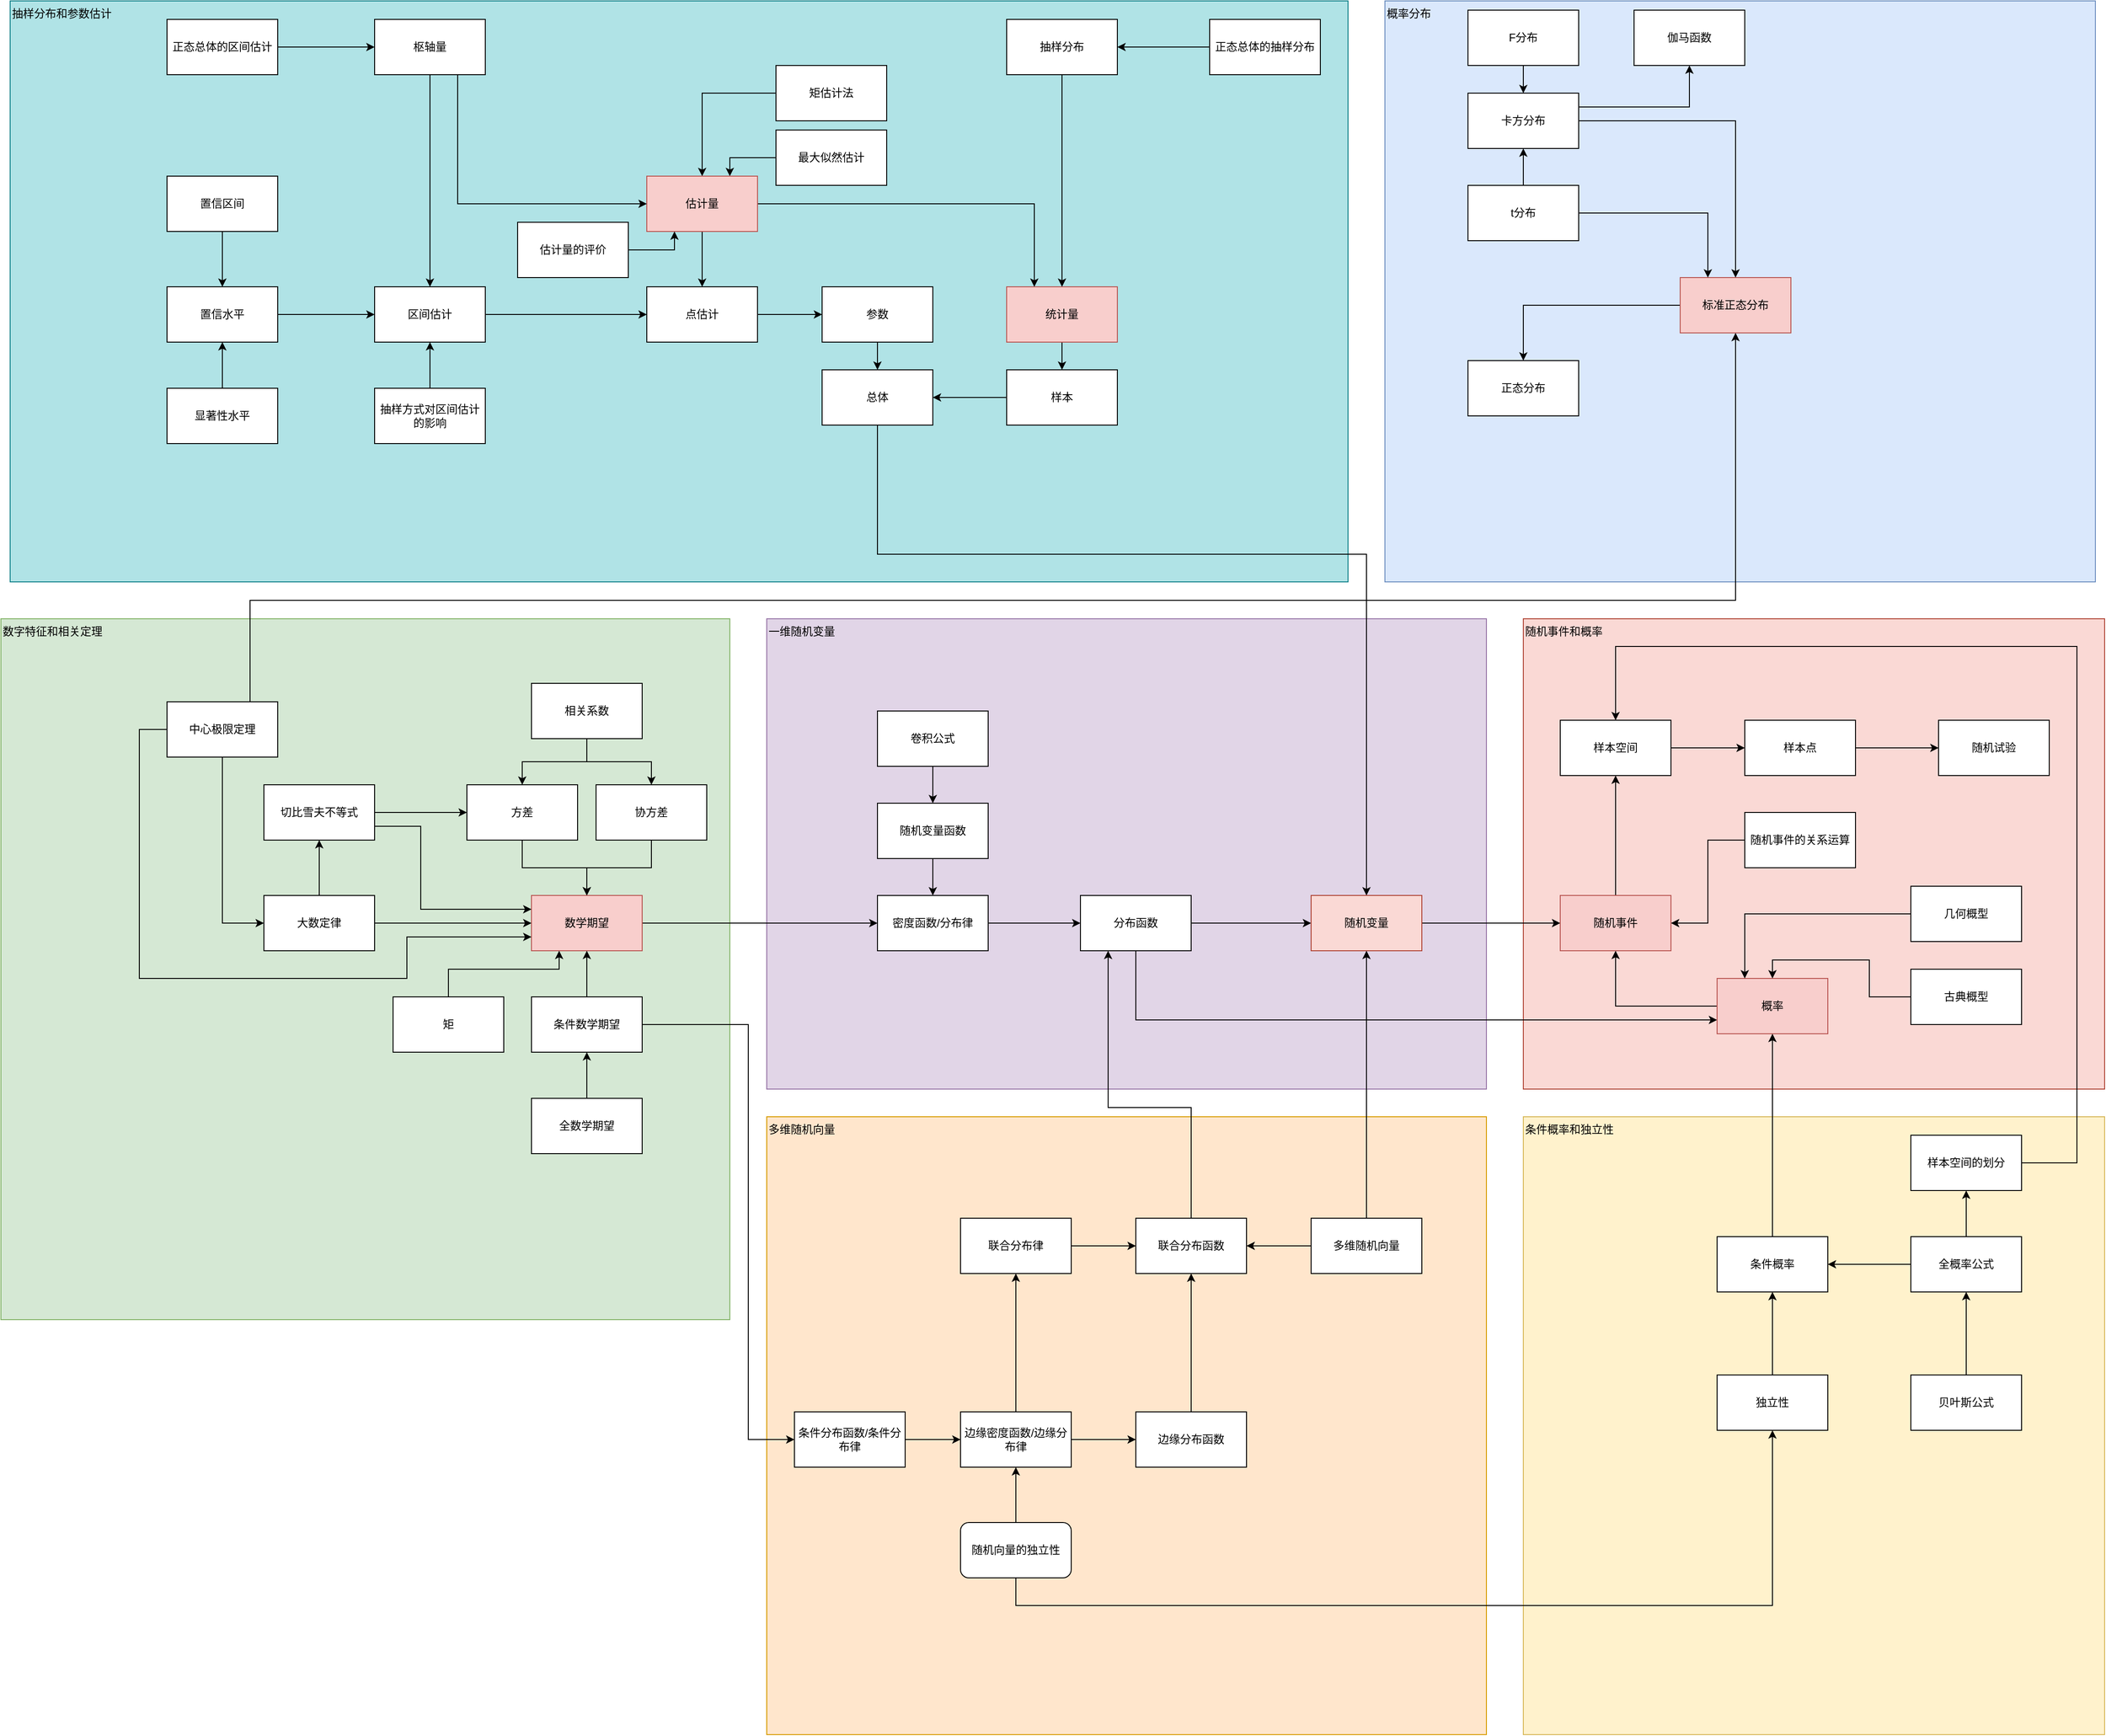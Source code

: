<mxfile version="21.5.2" type="github">
  <diagram name="Page-1" id="LZJyDBGYhkVnm9KzOlmo">
    <mxGraphModel dx="3158" dy="1932" grid="1" gridSize="10" guides="1" tooltips="1" connect="1" arrows="1" fold="1" page="1" pageScale="1" pageWidth="850" pageHeight="1100" math="0" shadow="0">
      <root>
        <mxCell id="0" />
        <mxCell id="1" parent="0" />
        <mxCell id="ymbf6cTUOjelWDV3sFH_-3" value="概率分布" style="rounded=0;whiteSpace=wrap;html=1;fillColor=#dae8fc;strokeColor=#6c8ebf;verticalAlign=top;align=left;" vertex="1" parent="1">
          <mxGeometry x="550" y="-920" width="770" height="630" as="geometry" />
        </mxCell>
        <mxCell id="F3k5V1CB1kf05i8B304b-35" value="条件概率和独立性" style="rounded=0;whiteSpace=wrap;html=1;fillColor=#fff2cc;strokeColor=#d6b656;verticalAlign=top;align=left;" parent="1" vertex="1">
          <mxGeometry x="700" y="290" width="630" height="670" as="geometry" />
        </mxCell>
        <mxCell id="F3k5V1CB1kf05i8B304b-11" value="一维随机变量" style="rounded=0;whiteSpace=wrap;html=1;fillColor=#e1d5e7;strokeColor=#9673a6;verticalAlign=top;align=left;" parent="1" vertex="1">
          <mxGeometry x="-120" y="-250" width="780" height="510" as="geometry" />
        </mxCell>
        <mxCell id="F3k5V1CB1kf05i8B304b-17" value="随机事件和概率" style="rounded=0;whiteSpace=wrap;html=1;fillColor=#fad9d5;strokeColor=#ae4132;verticalAlign=top;align=left;" parent="1" vertex="1">
          <mxGeometry x="700" y="-250" width="630" height="510" as="geometry" />
        </mxCell>
        <mxCell id="cLtNdNn3tPnhrVzdo7Qm-1" value="多维随机向量" style="rounded=0;whiteSpace=wrap;html=1;fillColor=#ffe6cc;strokeColor=#d79b00;verticalAlign=top;align=left;" parent="1" vertex="1">
          <mxGeometry x="-120" y="290" width="780" height="670" as="geometry" />
        </mxCell>
        <mxCell id="F3k5V1CB1kf05i8B304b-52" style="edgeStyle=orthogonalEdgeStyle;rounded=0;orthogonalLoop=1;jettySize=auto;html=1;entryX=0.25;entryY=1;entryDx=0;entryDy=0;" parent="1" source="cLtNdNn3tPnhrVzdo7Qm-2" target="F3k5V1CB1kf05i8B304b-12" edge="1">
          <mxGeometry relative="1" as="geometry">
            <Array as="points">
              <mxPoint x="340" y="280" />
              <mxPoint x="250" y="280" />
            </Array>
          </mxGeometry>
        </mxCell>
        <mxCell id="cLtNdNn3tPnhrVzdo7Qm-2" value="联合分布函数" style="rounded=0;whiteSpace=wrap;html=1;" parent="1" vertex="1">
          <mxGeometry x="280" y="400" width="120" height="60" as="geometry" />
        </mxCell>
        <mxCell id="cLtNdNn3tPnhrVzdo7Qm-4" style="edgeStyle=orthogonalEdgeStyle;rounded=0;orthogonalLoop=1;jettySize=auto;html=1;" parent="1" source="cLtNdNn3tPnhrVzdo7Qm-3" target="cLtNdNn3tPnhrVzdo7Qm-2" edge="1">
          <mxGeometry relative="1" as="geometry" />
        </mxCell>
        <mxCell id="cLtNdNn3tPnhrVzdo7Qm-3" value="边缘分布函数" style="rounded=0;whiteSpace=wrap;html=1;" parent="1" vertex="1">
          <mxGeometry x="280" y="610" width="120" height="60" as="geometry" />
        </mxCell>
        <mxCell id="cLtNdNn3tPnhrVzdo7Qm-9" style="edgeStyle=orthogonalEdgeStyle;rounded=0;orthogonalLoop=1;jettySize=auto;html=1;" parent="1" source="cLtNdNn3tPnhrVzdo7Qm-6" target="cLtNdNn3tPnhrVzdo7Qm-8" edge="1">
          <mxGeometry relative="1" as="geometry" />
        </mxCell>
        <mxCell id="rsQqXhlNHzxdDihvjQ3C-8" style="edgeStyle=orthogonalEdgeStyle;rounded=0;orthogonalLoop=1;jettySize=auto;html=1;entryX=0;entryY=0.5;entryDx=0;entryDy=0;" parent="1" source="cLtNdNn3tPnhrVzdo7Qm-6" target="cLtNdNn3tPnhrVzdo7Qm-3" edge="1">
          <mxGeometry relative="1" as="geometry" />
        </mxCell>
        <mxCell id="cLtNdNn3tPnhrVzdo7Qm-6" value="边缘密度函数/边缘分布律" style="rounded=0;whiteSpace=wrap;html=1;" parent="1" vertex="1">
          <mxGeometry x="90" y="610" width="120" height="60" as="geometry" />
        </mxCell>
        <mxCell id="cLtNdNn3tPnhrVzdo7Qm-10" style="edgeStyle=orthogonalEdgeStyle;rounded=0;orthogonalLoop=1;jettySize=auto;html=1;entryX=0;entryY=0.5;entryDx=0;entryDy=0;" parent="1" source="cLtNdNn3tPnhrVzdo7Qm-8" target="cLtNdNn3tPnhrVzdo7Qm-2" edge="1">
          <mxGeometry relative="1" as="geometry" />
        </mxCell>
        <mxCell id="cLtNdNn3tPnhrVzdo7Qm-8" value="联合分布律" style="rounded=0;whiteSpace=wrap;html=1;" parent="1" vertex="1">
          <mxGeometry x="90" y="400" width="120" height="60" as="geometry" />
        </mxCell>
        <mxCell id="cLtNdNn3tPnhrVzdo7Qm-14" style="edgeStyle=orthogonalEdgeStyle;rounded=0;orthogonalLoop=1;jettySize=auto;html=1;" parent="1" source="cLtNdNn3tPnhrVzdo7Qm-13" target="cLtNdNn3tPnhrVzdo7Qm-6" edge="1">
          <mxGeometry relative="1" as="geometry" />
        </mxCell>
        <mxCell id="cLtNdNn3tPnhrVzdo7Qm-13" value="条件分布函数/条件分布律" style="rounded=0;whiteSpace=wrap;html=1;" parent="1" vertex="1">
          <mxGeometry x="-90" y="610" width="120" height="60" as="geometry" />
        </mxCell>
        <mxCell id="cLtNdNn3tPnhrVzdo7Qm-18" style="edgeStyle=orthogonalEdgeStyle;rounded=0;orthogonalLoop=1;jettySize=auto;html=1;" parent="1" source="cLtNdNn3tPnhrVzdo7Qm-16" target="cLtNdNn3tPnhrVzdo7Qm-6" edge="1">
          <mxGeometry relative="1" as="geometry" />
        </mxCell>
        <mxCell id="F3k5V1CB1kf05i8B304b-58" style="edgeStyle=orthogonalEdgeStyle;rounded=0;orthogonalLoop=1;jettySize=auto;html=1;entryX=0.5;entryY=1;entryDx=0;entryDy=0;" parent="1" source="cLtNdNn3tPnhrVzdo7Qm-16" target="F3k5V1CB1kf05i8B304b-42" edge="1">
          <mxGeometry relative="1" as="geometry">
            <Array as="points">
              <mxPoint x="150" y="820" />
              <mxPoint x="970" y="820" />
            </Array>
          </mxGeometry>
        </mxCell>
        <mxCell id="cLtNdNn3tPnhrVzdo7Qm-16" value="随机向量的独立性" style="rounded=1;whiteSpace=wrap;html=1;" parent="1" vertex="1">
          <mxGeometry x="90" y="730" width="120" height="60" as="geometry" />
        </mxCell>
        <mxCell id="F3k5V1CB1kf05i8B304b-2" value="数字特征和相关定理" style="rounded=0;whiteSpace=wrap;html=1;fillColor=#d5e8d4;strokeColor=#82b366;verticalAlign=top;align=left;" parent="1" vertex="1">
          <mxGeometry x="-950" y="-250" width="790" height="760" as="geometry" />
        </mxCell>
        <mxCell id="rsQqXhlNHzxdDihvjQ3C-1" style="edgeStyle=orthogonalEdgeStyle;rounded=0;orthogonalLoop=1;jettySize=auto;html=1;entryX=0;entryY=0.5;entryDx=0;entryDy=0;" parent="1" source="F3k5V1CB1kf05i8B304b-3" target="F3k5V1CB1kf05i8B304b-15" edge="1">
          <mxGeometry relative="1" as="geometry" />
        </mxCell>
        <mxCell id="F3k5V1CB1kf05i8B304b-3" value="数学期望" style="rounded=0;whiteSpace=wrap;html=1;fillColor=#f8cecc;strokeColor=#b85450;" parent="1" vertex="1">
          <mxGeometry x="-375" y="50" width="120" height="60" as="geometry" />
        </mxCell>
        <mxCell id="F3k5V1CB1kf05i8B304b-5" style="edgeStyle=orthogonalEdgeStyle;rounded=0;orthogonalLoop=1;jettySize=auto;html=1;" parent="1" source="F3k5V1CB1kf05i8B304b-4" target="F3k5V1CB1kf05i8B304b-3" edge="1">
          <mxGeometry relative="1" as="geometry" />
        </mxCell>
        <mxCell id="F3k5V1CB1kf05i8B304b-4" value="方差" style="rounded=0;whiteSpace=wrap;html=1;" parent="1" vertex="1">
          <mxGeometry x="-445" y="-70" width="120" height="60" as="geometry" />
        </mxCell>
        <mxCell id="F3k5V1CB1kf05i8B304b-7" style="edgeStyle=orthogonalEdgeStyle;rounded=0;orthogonalLoop=1;jettySize=auto;html=1;entryX=0;entryY=0.5;entryDx=0;entryDy=0;exitX=0.5;exitY=1;exitDx=0;exitDy=0;" parent="1" source="F3k5V1CB1kf05i8B304b-6" target="cLtNdNn3tPnhrVzdo7Qm-13" edge="1">
          <mxGeometry relative="1" as="geometry">
            <Array as="points">
              <mxPoint x="-320" y="190" />
              <mxPoint x="-140" y="190" />
              <mxPoint x="-140" y="640" />
            </Array>
            <mxPoint x="530.0" y="790" as="targetPoint" />
          </mxGeometry>
        </mxCell>
        <mxCell id="F3k5V1CB1kf05i8B304b-9" style="edgeStyle=orthogonalEdgeStyle;rounded=0;orthogonalLoop=1;jettySize=auto;html=1;entryX=0.5;entryY=1;entryDx=0;entryDy=0;" parent="1" source="F3k5V1CB1kf05i8B304b-6" target="F3k5V1CB1kf05i8B304b-3" edge="1">
          <mxGeometry relative="1" as="geometry">
            <Array as="points">
              <mxPoint x="-315" y="110" />
              <mxPoint x="-315" y="110" />
            </Array>
          </mxGeometry>
        </mxCell>
        <mxCell id="F3k5V1CB1kf05i8B304b-6" value="条件数学期望" style="rounded=0;whiteSpace=wrap;html=1;" parent="1" vertex="1">
          <mxGeometry x="-375" y="160" width="120" height="60" as="geometry" />
        </mxCell>
        <mxCell id="F3k5V1CB1kf05i8B304b-50" style="edgeStyle=orthogonalEdgeStyle;rounded=0;orthogonalLoop=1;jettySize=auto;html=1;" parent="1" source="F3k5V1CB1kf05i8B304b-12" target="F3k5V1CB1kf05i8B304b-45" edge="1">
          <mxGeometry relative="1" as="geometry" />
        </mxCell>
        <mxCell id="X7N7p8_V6x4Iawnt1zt9-11" style="edgeStyle=orthogonalEdgeStyle;rounded=0;orthogonalLoop=1;jettySize=auto;html=1;entryX=0;entryY=0.75;entryDx=0;entryDy=0;" parent="1" source="F3k5V1CB1kf05i8B304b-12" target="F3k5V1CB1kf05i8B304b-29" edge="1">
          <mxGeometry relative="1" as="geometry">
            <Array as="points">
              <mxPoint x="280" y="185" />
            </Array>
          </mxGeometry>
        </mxCell>
        <mxCell id="F3k5V1CB1kf05i8B304b-12" value="分布函数" style="rounded=0;whiteSpace=wrap;html=1;" parent="1" vertex="1">
          <mxGeometry x="220" y="50" width="120" height="60" as="geometry" />
        </mxCell>
        <mxCell id="F3k5V1CB1kf05i8B304b-16" style="edgeStyle=orthogonalEdgeStyle;rounded=0;orthogonalLoop=1;jettySize=auto;html=1;" parent="1" source="F3k5V1CB1kf05i8B304b-15" target="F3k5V1CB1kf05i8B304b-12" edge="1">
          <mxGeometry relative="1" as="geometry" />
        </mxCell>
        <mxCell id="F3k5V1CB1kf05i8B304b-15" value="密度函数/分布律" style="rounded=0;whiteSpace=wrap;html=1;" parent="1" vertex="1">
          <mxGeometry y="50" width="120" height="60" as="geometry" />
        </mxCell>
        <mxCell id="F3k5V1CB1kf05i8B304b-18" value="随机试验" style="rounded=0;whiteSpace=wrap;html=1;" parent="1" vertex="1">
          <mxGeometry x="1150" y="-140" width="120" height="60" as="geometry" />
        </mxCell>
        <mxCell id="F3k5V1CB1kf05i8B304b-26" style="edgeStyle=orthogonalEdgeStyle;rounded=0;orthogonalLoop=1;jettySize=auto;html=1;" parent="1" source="F3k5V1CB1kf05i8B304b-19" target="F3k5V1CB1kf05i8B304b-23" edge="1">
          <mxGeometry relative="1" as="geometry" />
        </mxCell>
        <mxCell id="F3k5V1CB1kf05i8B304b-19" value="随机事件" style="rounded=0;whiteSpace=wrap;html=1;fillColor=#f8cecc;strokeColor=#b85450;" parent="1" vertex="1">
          <mxGeometry x="740" y="50" width="120" height="60" as="geometry" />
        </mxCell>
        <mxCell id="F3k5V1CB1kf05i8B304b-21" style="edgeStyle=orthogonalEdgeStyle;rounded=0;orthogonalLoop=1;jettySize=auto;html=1;" parent="1" source="F3k5V1CB1kf05i8B304b-20" target="F3k5V1CB1kf05i8B304b-18" edge="1">
          <mxGeometry relative="1" as="geometry" />
        </mxCell>
        <mxCell id="F3k5V1CB1kf05i8B304b-20" value="样本点" style="rounded=0;whiteSpace=wrap;html=1;" parent="1" vertex="1">
          <mxGeometry x="940" y="-140" width="120" height="60" as="geometry" />
        </mxCell>
        <mxCell id="F3k5V1CB1kf05i8B304b-25" style="edgeStyle=orthogonalEdgeStyle;rounded=0;orthogonalLoop=1;jettySize=auto;html=1;" parent="1" source="F3k5V1CB1kf05i8B304b-23" target="F3k5V1CB1kf05i8B304b-20" edge="1">
          <mxGeometry relative="1" as="geometry" />
        </mxCell>
        <mxCell id="F3k5V1CB1kf05i8B304b-23" value="样本空间" style="rounded=0;whiteSpace=wrap;html=1;" parent="1" vertex="1">
          <mxGeometry x="740" y="-140" width="120" height="60" as="geometry" />
        </mxCell>
        <mxCell id="F3k5V1CB1kf05i8B304b-28" style="edgeStyle=orthogonalEdgeStyle;rounded=0;orthogonalLoop=1;jettySize=auto;html=1;entryX=1;entryY=0.5;entryDx=0;entryDy=0;" parent="1" source="F3k5V1CB1kf05i8B304b-27" target="F3k5V1CB1kf05i8B304b-19" edge="1">
          <mxGeometry relative="1" as="geometry" />
        </mxCell>
        <mxCell id="F3k5V1CB1kf05i8B304b-27" value="随机事件的关系运算" style="rounded=0;whiteSpace=wrap;html=1;" parent="1" vertex="1">
          <mxGeometry x="940" y="-40" width="120" height="60" as="geometry" />
        </mxCell>
        <mxCell id="F3k5V1CB1kf05i8B304b-30" style="edgeStyle=orthogonalEdgeStyle;rounded=0;orthogonalLoop=1;jettySize=auto;html=1;" parent="1" source="F3k5V1CB1kf05i8B304b-29" target="F3k5V1CB1kf05i8B304b-19" edge="1">
          <mxGeometry relative="1" as="geometry" />
        </mxCell>
        <mxCell id="F3k5V1CB1kf05i8B304b-29" value="概率" style="rounded=0;whiteSpace=wrap;html=1;fillColor=#f8cecc;strokeColor=#b85450;" parent="1" vertex="1">
          <mxGeometry x="910" y="140" width="120" height="60" as="geometry" />
        </mxCell>
        <mxCell id="F3k5V1CB1kf05i8B304b-34" style="edgeStyle=orthogonalEdgeStyle;rounded=0;orthogonalLoop=1;jettySize=auto;html=1;entryX=0.5;entryY=0;entryDx=0;entryDy=0;" parent="1" source="F3k5V1CB1kf05i8B304b-31" target="F3k5V1CB1kf05i8B304b-29" edge="1">
          <mxGeometry relative="1" as="geometry" />
        </mxCell>
        <mxCell id="F3k5V1CB1kf05i8B304b-31" value="古典概型" style="rounded=0;whiteSpace=wrap;html=1;" parent="1" vertex="1">
          <mxGeometry x="1120" y="130" width="120" height="60" as="geometry" />
        </mxCell>
        <mxCell id="F3k5V1CB1kf05i8B304b-33" style="edgeStyle=orthogonalEdgeStyle;rounded=0;orthogonalLoop=1;jettySize=auto;html=1;entryX=0.25;entryY=0;entryDx=0;entryDy=0;" parent="1" source="F3k5V1CB1kf05i8B304b-32" target="F3k5V1CB1kf05i8B304b-29" edge="1">
          <mxGeometry relative="1" as="geometry" />
        </mxCell>
        <mxCell id="F3k5V1CB1kf05i8B304b-32" value="几何概型" style="rounded=0;whiteSpace=wrap;html=1;" parent="1" vertex="1">
          <mxGeometry x="1120" y="40" width="120" height="60" as="geometry" />
        </mxCell>
        <mxCell id="F3k5V1CB1kf05i8B304b-37" style="edgeStyle=orthogonalEdgeStyle;rounded=0;orthogonalLoop=1;jettySize=auto;html=1;entryX=0.5;entryY=1;entryDx=0;entryDy=0;" parent="1" source="F3k5V1CB1kf05i8B304b-36" target="F3k5V1CB1kf05i8B304b-29" edge="1">
          <mxGeometry relative="1" as="geometry" />
        </mxCell>
        <mxCell id="F3k5V1CB1kf05i8B304b-36" value="条件概率" style="rounded=0;whiteSpace=wrap;html=1;" parent="1" vertex="1">
          <mxGeometry x="910" y="420" width="120" height="60" as="geometry" />
        </mxCell>
        <mxCell id="F3k5V1CB1kf05i8B304b-39" style="edgeStyle=orthogonalEdgeStyle;rounded=0;orthogonalLoop=1;jettySize=auto;html=1;entryX=1;entryY=0.5;entryDx=0;entryDy=0;" parent="1" source="F3k5V1CB1kf05i8B304b-38" target="F3k5V1CB1kf05i8B304b-36" edge="1">
          <mxGeometry relative="1" as="geometry" />
        </mxCell>
        <mxCell id="F3k5V1CB1kf05i8B304b-48" style="edgeStyle=orthogonalEdgeStyle;rounded=0;orthogonalLoop=1;jettySize=auto;html=1;" parent="1" source="F3k5V1CB1kf05i8B304b-38" target="F3k5V1CB1kf05i8B304b-47" edge="1">
          <mxGeometry relative="1" as="geometry" />
        </mxCell>
        <mxCell id="F3k5V1CB1kf05i8B304b-38" value="全概率公式" style="rounded=0;whiteSpace=wrap;html=1;" parent="1" vertex="1">
          <mxGeometry x="1120" y="420" width="120" height="60" as="geometry" />
        </mxCell>
        <mxCell id="F3k5V1CB1kf05i8B304b-41" style="edgeStyle=orthogonalEdgeStyle;rounded=0;orthogonalLoop=1;jettySize=auto;html=1;" parent="1" source="F3k5V1CB1kf05i8B304b-40" target="F3k5V1CB1kf05i8B304b-38" edge="1">
          <mxGeometry relative="1" as="geometry" />
        </mxCell>
        <mxCell id="F3k5V1CB1kf05i8B304b-40" value="贝叶斯公式" style="rounded=0;whiteSpace=wrap;html=1;" parent="1" vertex="1">
          <mxGeometry x="1120" y="570" width="120" height="60" as="geometry" />
        </mxCell>
        <mxCell id="F3k5V1CB1kf05i8B304b-43" style="edgeStyle=orthogonalEdgeStyle;rounded=0;orthogonalLoop=1;jettySize=auto;html=1;entryX=0.5;entryY=1;entryDx=0;entryDy=0;" parent="1" source="F3k5V1CB1kf05i8B304b-42" target="F3k5V1CB1kf05i8B304b-36" edge="1">
          <mxGeometry relative="1" as="geometry" />
        </mxCell>
        <mxCell id="F3k5V1CB1kf05i8B304b-42" value="独立性" style="rounded=0;whiteSpace=wrap;html=1;" parent="1" vertex="1">
          <mxGeometry x="910" y="570" width="120" height="60" as="geometry" />
        </mxCell>
        <mxCell id="F3k5V1CB1kf05i8B304b-46" style="edgeStyle=orthogonalEdgeStyle;rounded=0;orthogonalLoop=1;jettySize=auto;html=1;" parent="1" source="F3k5V1CB1kf05i8B304b-45" target="F3k5V1CB1kf05i8B304b-19" edge="1">
          <mxGeometry relative="1" as="geometry" />
        </mxCell>
        <mxCell id="F3k5V1CB1kf05i8B304b-45" value="随机变量" style="rounded=0;whiteSpace=wrap;html=1;fillColor=#fad9d5;strokeColor=#ae4132;" parent="1" vertex="1">
          <mxGeometry x="470" y="50" width="120" height="60" as="geometry" />
        </mxCell>
        <mxCell id="F3k5V1CB1kf05i8B304b-49" style="edgeStyle=orthogonalEdgeStyle;rounded=0;orthogonalLoop=1;jettySize=auto;html=1;entryX=0.5;entryY=0;entryDx=0;entryDy=0;" parent="1" source="F3k5V1CB1kf05i8B304b-47" target="F3k5V1CB1kf05i8B304b-23" edge="1">
          <mxGeometry relative="1" as="geometry">
            <Array as="points">
              <mxPoint x="1300" y="340" />
              <mxPoint x="1300" y="-220" />
              <mxPoint x="800" y="-220" />
            </Array>
          </mxGeometry>
        </mxCell>
        <mxCell id="F3k5V1CB1kf05i8B304b-47" value="样本空间的划分" style="rounded=0;whiteSpace=wrap;html=1;" parent="1" vertex="1">
          <mxGeometry x="1120" y="310" width="120" height="60" as="geometry" />
        </mxCell>
        <mxCell id="F3k5V1CB1kf05i8B304b-54" style="edgeStyle=orthogonalEdgeStyle;rounded=0;orthogonalLoop=1;jettySize=auto;html=1;entryX=0.5;entryY=1;entryDx=0;entryDy=0;" parent="1" source="F3k5V1CB1kf05i8B304b-53" target="F3k5V1CB1kf05i8B304b-45" edge="1">
          <mxGeometry relative="1" as="geometry" />
        </mxCell>
        <mxCell id="F3k5V1CB1kf05i8B304b-55" style="edgeStyle=orthogonalEdgeStyle;rounded=0;orthogonalLoop=1;jettySize=auto;html=1;" parent="1" source="F3k5V1CB1kf05i8B304b-53" target="cLtNdNn3tPnhrVzdo7Qm-2" edge="1">
          <mxGeometry relative="1" as="geometry" />
        </mxCell>
        <mxCell id="F3k5V1CB1kf05i8B304b-53" value="多维随机向量" style="rounded=0;whiteSpace=wrap;html=1;" parent="1" vertex="1">
          <mxGeometry x="470" y="400" width="120" height="60" as="geometry" />
        </mxCell>
        <mxCell id="X7N7p8_V6x4Iawnt1zt9-3" style="edgeStyle=orthogonalEdgeStyle;rounded=0;orthogonalLoop=1;jettySize=auto;html=1;entryX=0.5;entryY=0;entryDx=0;entryDy=0;" parent="1" source="rsQqXhlNHzxdDihvjQ3C-2" target="F3k5V1CB1kf05i8B304b-3" edge="1">
          <mxGeometry relative="1" as="geometry" />
        </mxCell>
        <mxCell id="rsQqXhlNHzxdDihvjQ3C-2" value="协方差" style="rounded=0;whiteSpace=wrap;html=1;" parent="1" vertex="1">
          <mxGeometry x="-305" y="-70" width="120" height="60" as="geometry" />
        </mxCell>
        <mxCell id="rsQqXhlNHzxdDihvjQ3C-6" style="edgeStyle=orthogonalEdgeStyle;rounded=0;orthogonalLoop=1;jettySize=auto;html=1;entryX=0.5;entryY=0;entryDx=0;entryDy=0;" parent="1" source="rsQqXhlNHzxdDihvjQ3C-5" target="F3k5V1CB1kf05i8B304b-4" edge="1">
          <mxGeometry relative="1" as="geometry" />
        </mxCell>
        <mxCell id="rsQqXhlNHzxdDihvjQ3C-7" style="edgeStyle=orthogonalEdgeStyle;rounded=0;orthogonalLoop=1;jettySize=auto;html=1;" parent="1" source="rsQqXhlNHzxdDihvjQ3C-5" target="rsQqXhlNHzxdDihvjQ3C-2" edge="1">
          <mxGeometry relative="1" as="geometry" />
        </mxCell>
        <mxCell id="rsQqXhlNHzxdDihvjQ3C-5" value="相关系数" style="rounded=0;whiteSpace=wrap;html=1;" parent="1" vertex="1">
          <mxGeometry x="-375" y="-180" width="120" height="60" as="geometry" />
        </mxCell>
        <mxCell id="rsQqXhlNHzxdDihvjQ3C-10" style="edgeStyle=orthogonalEdgeStyle;rounded=0;orthogonalLoop=1;jettySize=auto;html=1;entryX=0.25;entryY=1;entryDx=0;entryDy=0;exitX=0.5;exitY=0;exitDx=0;exitDy=0;" parent="1" source="rsQqXhlNHzxdDihvjQ3C-9" target="F3k5V1CB1kf05i8B304b-3" edge="1">
          <mxGeometry relative="1" as="geometry">
            <Array as="points">
              <mxPoint x="-465" y="130" />
              <mxPoint x="-345" y="130" />
            </Array>
          </mxGeometry>
        </mxCell>
        <mxCell id="rsQqXhlNHzxdDihvjQ3C-9" value="矩" style="rounded=0;whiteSpace=wrap;html=1;" parent="1" vertex="1">
          <mxGeometry x="-525" y="160" width="120" height="60" as="geometry" />
        </mxCell>
        <mxCell id="zyKKh0DaNkTI4sQCX2Am-1" value="抽样分布和参数估计" style="rounded=0;whiteSpace=wrap;html=1;fillColor=#b0e3e6;strokeColor=#0e8088;verticalAlign=top;align=left;" parent="1" vertex="1">
          <mxGeometry x="-940" y="-920" width="1450" height="630" as="geometry" />
        </mxCell>
        <mxCell id="zyKKh0DaNkTI4sQCX2Am-14" style="edgeStyle=orthogonalEdgeStyle;rounded=0;orthogonalLoop=1;jettySize=auto;html=1;exitX=0.5;exitY=1;exitDx=0;exitDy=0;" parent="1" source="zyKKh0DaNkTI4sQCX2Am-2" target="F3k5V1CB1kf05i8B304b-45" edge="1">
          <mxGeometry relative="1" as="geometry">
            <Array as="points">
              <mxPoint y="-320" />
              <mxPoint x="530" y="-320" />
            </Array>
          </mxGeometry>
        </mxCell>
        <mxCell id="zyKKh0DaNkTI4sQCX2Am-2" value="总体" style="rounded=0;whiteSpace=wrap;html=1;" parent="1" vertex="1">
          <mxGeometry x="-60" y="-520" width="120" height="60" as="geometry" />
        </mxCell>
        <mxCell id="zyKKh0DaNkTI4sQCX2Am-4" style="edgeStyle=orthogonalEdgeStyle;rounded=0;orthogonalLoop=1;jettySize=auto;html=1;" parent="1" source="zyKKh0DaNkTI4sQCX2Am-3" target="zyKKh0DaNkTI4sQCX2Am-2" edge="1">
          <mxGeometry relative="1" as="geometry" />
        </mxCell>
        <mxCell id="zyKKh0DaNkTI4sQCX2Am-3" value="样本" style="rounded=0;whiteSpace=wrap;html=1;" parent="1" vertex="1">
          <mxGeometry x="140" y="-520" width="120" height="60" as="geometry" />
        </mxCell>
        <mxCell id="zyKKh0DaNkTI4sQCX2Am-6" style="edgeStyle=orthogonalEdgeStyle;rounded=0;orthogonalLoop=1;jettySize=auto;html=1;" parent="1" source="zyKKh0DaNkTI4sQCX2Am-5" target="zyKKh0DaNkTI4sQCX2Am-3" edge="1">
          <mxGeometry relative="1" as="geometry" />
        </mxCell>
        <mxCell id="zyKKh0DaNkTI4sQCX2Am-5" value="统计量" style="rounded=0;whiteSpace=wrap;html=1;fillColor=#f8cecc;strokeColor=#b85450;" parent="1" vertex="1">
          <mxGeometry x="140" y="-610" width="120" height="60" as="geometry" />
        </mxCell>
        <mxCell id="zyKKh0DaNkTI4sQCX2Am-8" style="edgeStyle=orthogonalEdgeStyle;rounded=0;orthogonalLoop=1;jettySize=auto;html=1;entryX=0.5;entryY=0;entryDx=0;entryDy=0;" parent="1" source="zyKKh0DaNkTI4sQCX2Am-7" target="zyKKh0DaNkTI4sQCX2Am-2" edge="1">
          <mxGeometry relative="1" as="geometry" />
        </mxCell>
        <mxCell id="zyKKh0DaNkTI4sQCX2Am-7" value="参数" style="rounded=0;whiteSpace=wrap;html=1;" parent="1" vertex="1">
          <mxGeometry x="-60" y="-610" width="120" height="60" as="geometry" />
        </mxCell>
        <mxCell id="zyKKh0DaNkTI4sQCX2Am-16" style="edgeStyle=orthogonalEdgeStyle;rounded=0;orthogonalLoop=1;jettySize=auto;html=1;entryX=0.5;entryY=0;entryDx=0;entryDy=0;" parent="1" source="zyKKh0DaNkTI4sQCX2Am-15" target="zyKKh0DaNkTI4sQCX2Am-5" edge="1">
          <mxGeometry relative="1" as="geometry" />
        </mxCell>
        <mxCell id="zyKKh0DaNkTI4sQCX2Am-15" value="抽样分布" style="rounded=0;whiteSpace=wrap;html=1;" parent="1" vertex="1">
          <mxGeometry x="140" y="-900" width="120" height="60" as="geometry" />
        </mxCell>
        <mxCell id="zyKKh0DaNkTI4sQCX2Am-19" style="edgeStyle=orthogonalEdgeStyle;rounded=0;orthogonalLoop=1;jettySize=auto;html=1;entryX=0;entryY=0.5;entryDx=0;entryDy=0;" parent="1" source="zyKKh0DaNkTI4sQCX2Am-18" target="zyKKh0DaNkTI4sQCX2Am-7" edge="1">
          <mxGeometry relative="1" as="geometry" />
        </mxCell>
        <mxCell id="zyKKh0DaNkTI4sQCX2Am-18" value="点估计" style="rounded=0;whiteSpace=wrap;html=1;" parent="1" vertex="1">
          <mxGeometry x="-250" y="-610" width="120" height="60" as="geometry" />
        </mxCell>
        <mxCell id="ymbf6cTUOjelWDV3sFH_-9" style="edgeStyle=orthogonalEdgeStyle;rounded=0;orthogonalLoop=1;jettySize=auto;html=1;entryX=0.5;entryY=0;entryDx=0;entryDy=0;" edge="1" parent="1" source="zyKKh0DaNkTI4sQCX2Am-20" target="zyKKh0DaNkTI4sQCX2Am-27">
          <mxGeometry relative="1" as="geometry">
            <Array as="points">
              <mxPoint x="-190" y="-820" />
            </Array>
          </mxGeometry>
        </mxCell>
        <mxCell id="zyKKh0DaNkTI4sQCX2Am-20" value="矩估计法" style="rounded=0;whiteSpace=wrap;html=1;" parent="1" vertex="1">
          <mxGeometry x="-110" y="-850" width="120" height="60" as="geometry" />
        </mxCell>
        <mxCell id="ymbf6cTUOjelWDV3sFH_-10" style="edgeStyle=orthogonalEdgeStyle;rounded=0;orthogonalLoop=1;jettySize=auto;html=1;entryX=0.75;entryY=0;entryDx=0;entryDy=0;" edge="1" parent="1" source="zyKKh0DaNkTI4sQCX2Am-21" target="zyKKh0DaNkTI4sQCX2Am-27">
          <mxGeometry relative="1" as="geometry" />
        </mxCell>
        <mxCell id="zyKKh0DaNkTI4sQCX2Am-21" value="最大似然估计" style="rounded=0;whiteSpace=wrap;html=1;" parent="1" vertex="1">
          <mxGeometry x="-110" y="-780" width="120" height="60" as="geometry" />
        </mxCell>
        <mxCell id="Ruo5OxQ9jc3C6_qE5Jxz-2" style="edgeStyle=orthogonalEdgeStyle;rounded=0;orthogonalLoop=1;jettySize=auto;html=1;" parent="1" source="zyKKh0DaNkTI4sQCX2Am-24" target="zyKKh0DaNkTI4sQCX2Am-18" edge="1">
          <mxGeometry relative="1" as="geometry" />
        </mxCell>
        <mxCell id="zyKKh0DaNkTI4sQCX2Am-24" value="区间估计" style="rounded=0;whiteSpace=wrap;html=1;" parent="1" vertex="1">
          <mxGeometry x="-545" y="-610" width="120" height="60" as="geometry" />
        </mxCell>
        <mxCell id="ymbf6cTUOjelWDV3sFH_-1" style="edgeStyle=orthogonalEdgeStyle;rounded=0;orthogonalLoop=1;jettySize=auto;html=1;" edge="1" parent="1" source="zyKKh0DaNkTI4sQCX2Am-27" target="zyKKh0DaNkTI4sQCX2Am-18">
          <mxGeometry relative="1" as="geometry" />
        </mxCell>
        <mxCell id="ymbf6cTUOjelWDV3sFH_-7" style="edgeStyle=orthogonalEdgeStyle;rounded=0;orthogonalLoop=1;jettySize=auto;html=1;entryX=0.25;entryY=0;entryDx=0;entryDy=0;" edge="1" parent="1" source="zyKKh0DaNkTI4sQCX2Am-27" target="zyKKh0DaNkTI4sQCX2Am-5">
          <mxGeometry relative="1" as="geometry">
            <Array as="points">
              <mxPoint x="170" y="-700" />
            </Array>
          </mxGeometry>
        </mxCell>
        <mxCell id="zyKKh0DaNkTI4sQCX2Am-27" value="估计量" style="rounded=0;whiteSpace=wrap;html=1;fillColor=#f8cecc;strokeColor=#b85450;" parent="1" vertex="1">
          <mxGeometry x="-250" y="-730" width="120" height="60" as="geometry" />
        </mxCell>
        <mxCell id="zyKKh0DaNkTI4sQCX2Am-31" style="edgeStyle=orthogonalEdgeStyle;rounded=0;orthogonalLoop=1;jettySize=auto;html=1;entryX=0.25;entryY=1;entryDx=0;entryDy=0;" parent="1" source="zyKKh0DaNkTI4sQCX2Am-30" target="zyKKh0DaNkTI4sQCX2Am-27" edge="1">
          <mxGeometry relative="1" as="geometry" />
        </mxCell>
        <mxCell id="zyKKh0DaNkTI4sQCX2Am-30" value="估计量的评价" style="rounded=0;whiteSpace=wrap;html=1;" parent="1" vertex="1">
          <mxGeometry x="-390" y="-680" width="120" height="60" as="geometry" />
        </mxCell>
        <mxCell id="ymbf6cTUOjelWDV3sFH_-25" style="edgeStyle=orthogonalEdgeStyle;rounded=0;orthogonalLoop=1;jettySize=auto;html=1;entryX=0;entryY=0.5;entryDx=0;entryDy=0;exitX=0.75;exitY=1;exitDx=0;exitDy=0;" edge="1" parent="1" source="zyKKh0DaNkTI4sQCX2Am-32" target="zyKKh0DaNkTI4sQCX2Am-27">
          <mxGeometry relative="1" as="geometry">
            <Array as="points">
              <mxPoint x="-455" y="-700" />
            </Array>
          </mxGeometry>
        </mxCell>
        <mxCell id="ymbf6cTUOjelWDV3sFH_-26" style="edgeStyle=orthogonalEdgeStyle;rounded=0;orthogonalLoop=1;jettySize=auto;html=1;" edge="1" parent="1" source="zyKKh0DaNkTI4sQCX2Am-32" target="zyKKh0DaNkTI4sQCX2Am-24">
          <mxGeometry relative="1" as="geometry" />
        </mxCell>
        <mxCell id="zyKKh0DaNkTI4sQCX2Am-32" value="枢轴量" style="rounded=0;whiteSpace=wrap;html=1;" parent="1" vertex="1">
          <mxGeometry x="-545" y="-900" width="120" height="60" as="geometry" />
        </mxCell>
        <mxCell id="zyKKh0DaNkTI4sQCX2Am-34" value="正态分布" style="rounded=0;whiteSpace=wrap;html=1;" parent="1" vertex="1">
          <mxGeometry x="640" y="-530" width="120" height="60" as="geometry" />
        </mxCell>
        <mxCell id="zyKKh0DaNkTI4sQCX2Am-37" style="edgeStyle=orthogonalEdgeStyle;rounded=0;orthogonalLoop=1;jettySize=auto;html=1;" parent="1" source="zyKKh0DaNkTI4sQCX2Am-36" target="zyKKh0DaNkTI4sQCX2Am-34" edge="1">
          <mxGeometry relative="1" as="geometry" />
        </mxCell>
        <mxCell id="zyKKh0DaNkTI4sQCX2Am-36" value="标准正态分布" style="rounded=0;whiteSpace=wrap;html=1;fillColor=#f8cecc;strokeColor=#b85450;" parent="1" vertex="1">
          <mxGeometry x="870" y="-620" width="120" height="60" as="geometry" />
        </mxCell>
        <mxCell id="sJdl5WpV_pYFhPxivW0N-9" style="edgeStyle=orthogonalEdgeStyle;rounded=0;orthogonalLoop=1;jettySize=auto;html=1;exitX=1;exitY=0.25;exitDx=0;exitDy=0;" parent="1" source="zyKKh0DaNkTI4sQCX2Am-38" target="sJdl5WpV_pYFhPxivW0N-8" edge="1">
          <mxGeometry relative="1" as="geometry" />
        </mxCell>
        <mxCell id="ymbf6cTUOjelWDV3sFH_-5" style="edgeStyle=orthogonalEdgeStyle;rounded=0;orthogonalLoop=1;jettySize=auto;html=1;entryX=0.5;entryY=0;entryDx=0;entryDy=0;" edge="1" parent="1" source="zyKKh0DaNkTI4sQCX2Am-38" target="zyKKh0DaNkTI4sQCX2Am-36">
          <mxGeometry relative="1" as="geometry" />
        </mxCell>
        <mxCell id="zyKKh0DaNkTI4sQCX2Am-38" value="卡方分布" style="rounded=0;whiteSpace=wrap;html=1;" parent="1" vertex="1">
          <mxGeometry x="640" y="-820" width="120" height="60" as="geometry" />
        </mxCell>
        <mxCell id="zyKKh0DaNkTI4sQCX2Am-42" style="edgeStyle=orthogonalEdgeStyle;rounded=0;orthogonalLoop=1;jettySize=auto;html=1;entryX=0.5;entryY=1;entryDx=0;entryDy=0;" parent="1" source="zyKKh0DaNkTI4sQCX2Am-41" target="zyKKh0DaNkTI4sQCX2Am-38" edge="1">
          <mxGeometry relative="1" as="geometry" />
        </mxCell>
        <mxCell id="ymbf6cTUOjelWDV3sFH_-6" style="edgeStyle=orthogonalEdgeStyle;rounded=0;orthogonalLoop=1;jettySize=auto;html=1;entryX=0.25;entryY=0;entryDx=0;entryDy=0;" edge="1" parent="1" source="zyKKh0DaNkTI4sQCX2Am-41" target="zyKKh0DaNkTI4sQCX2Am-36">
          <mxGeometry relative="1" as="geometry">
            <Array as="points">
              <mxPoint x="900" y="-690" />
            </Array>
          </mxGeometry>
        </mxCell>
        <mxCell id="zyKKh0DaNkTI4sQCX2Am-41" value="t分布" style="rounded=0;whiteSpace=wrap;html=1;" parent="1" vertex="1">
          <mxGeometry x="640" y="-720" width="120" height="60" as="geometry" />
        </mxCell>
        <mxCell id="zyKKh0DaNkTI4sQCX2Am-45" style="edgeStyle=orthogonalEdgeStyle;rounded=0;orthogonalLoop=1;jettySize=auto;html=1;entryX=0.5;entryY=0;entryDx=0;entryDy=0;" parent="1" source="zyKKh0DaNkTI4sQCX2Am-44" target="zyKKh0DaNkTI4sQCX2Am-38" edge="1">
          <mxGeometry relative="1" as="geometry">
            <Array as="points">
              <mxPoint x="700" y="-870" />
            </Array>
          </mxGeometry>
        </mxCell>
        <mxCell id="zyKKh0DaNkTI4sQCX2Am-44" value="F分布" style="rounded=0;whiteSpace=wrap;html=1;" parent="1" vertex="1">
          <mxGeometry x="640" y="-910" width="120" height="60" as="geometry" />
        </mxCell>
        <mxCell id="zyKKh0DaNkTI4sQCX2Am-48" style="edgeStyle=orthogonalEdgeStyle;rounded=0;orthogonalLoop=1;jettySize=auto;html=1;entryX=1;entryY=0.5;entryDx=0;entryDy=0;" parent="1" source="zyKKh0DaNkTI4sQCX2Am-47" target="zyKKh0DaNkTI4sQCX2Am-15" edge="1">
          <mxGeometry relative="1" as="geometry">
            <Array as="points">
              <mxPoint x="430" y="-870" />
            </Array>
          </mxGeometry>
        </mxCell>
        <mxCell id="zyKKh0DaNkTI4sQCX2Am-47" value="正态总体的抽样分布" style="rounded=0;whiteSpace=wrap;html=1;" parent="1" vertex="1">
          <mxGeometry x="360" y="-900" width="120" height="60" as="geometry" />
        </mxCell>
        <mxCell id="zyKKh0DaNkTI4sQCX2Am-50" style="edgeStyle=orthogonalEdgeStyle;rounded=0;orthogonalLoop=1;jettySize=auto;html=1;" parent="1" source="zyKKh0DaNkTI4sQCX2Am-49" target="F3k5V1CB1kf05i8B304b-15" edge="1">
          <mxGeometry relative="1" as="geometry" />
        </mxCell>
        <mxCell id="zyKKh0DaNkTI4sQCX2Am-49" value="随机变量函数" style="rounded=0;whiteSpace=wrap;html=1;" parent="1" vertex="1">
          <mxGeometry y="-50" width="120" height="60" as="geometry" />
        </mxCell>
        <mxCell id="zyKKh0DaNkTI4sQCX2Am-52" style="edgeStyle=orthogonalEdgeStyle;rounded=0;orthogonalLoop=1;jettySize=auto;html=1;" parent="1" source="zyKKh0DaNkTI4sQCX2Am-51" target="zyKKh0DaNkTI4sQCX2Am-49" edge="1">
          <mxGeometry relative="1" as="geometry" />
        </mxCell>
        <mxCell id="zyKKh0DaNkTI4sQCX2Am-51" value="卷积公式" style="rounded=0;whiteSpace=wrap;html=1;" parent="1" vertex="1">
          <mxGeometry y="-150" width="120" height="60" as="geometry" />
        </mxCell>
        <mxCell id="X7N7p8_V6x4Iawnt1zt9-4" style="edgeStyle=orthogonalEdgeStyle;rounded=0;orthogonalLoop=1;jettySize=auto;html=1;entryX=0;entryY=0.5;entryDx=0;entryDy=0;" parent="1" source="X7N7p8_V6x4Iawnt1zt9-1" target="F3k5V1CB1kf05i8B304b-4" edge="1">
          <mxGeometry relative="1" as="geometry" />
        </mxCell>
        <mxCell id="X7N7p8_V6x4Iawnt1zt9-5" style="edgeStyle=orthogonalEdgeStyle;rounded=0;orthogonalLoop=1;jettySize=auto;html=1;entryX=0;entryY=0.25;entryDx=0;entryDy=0;exitX=1;exitY=0.75;exitDx=0;exitDy=0;" parent="1" source="X7N7p8_V6x4Iawnt1zt9-1" target="F3k5V1CB1kf05i8B304b-3" edge="1">
          <mxGeometry relative="1" as="geometry">
            <Array as="points">
              <mxPoint x="-495" y="-25" />
              <mxPoint x="-495" y="65" />
            </Array>
          </mxGeometry>
        </mxCell>
        <mxCell id="X7N7p8_V6x4Iawnt1zt9-1" value="切比雪夫不等式" style="rounded=0;whiteSpace=wrap;html=1;" parent="1" vertex="1">
          <mxGeometry x="-665" y="-70" width="120" height="60" as="geometry" />
        </mxCell>
        <mxCell id="X7N7p8_V6x4Iawnt1zt9-7" style="edgeStyle=orthogonalEdgeStyle;rounded=0;orthogonalLoop=1;jettySize=auto;html=1;" parent="1" source="X7N7p8_V6x4Iawnt1zt9-6" target="F3k5V1CB1kf05i8B304b-3" edge="1">
          <mxGeometry relative="1" as="geometry" />
        </mxCell>
        <mxCell id="sJdl5WpV_pYFhPxivW0N-3" style="edgeStyle=orthogonalEdgeStyle;rounded=0;orthogonalLoop=1;jettySize=auto;html=1;entryX=0.5;entryY=1;entryDx=0;entryDy=0;exitX=0.5;exitY=0;exitDx=0;exitDy=0;" parent="1" source="X7N7p8_V6x4Iawnt1zt9-6" target="X7N7p8_V6x4Iawnt1zt9-1" edge="1">
          <mxGeometry relative="1" as="geometry">
            <Array as="points">
              <mxPoint x="-605" y="30" />
              <mxPoint x="-605" y="30" />
            </Array>
          </mxGeometry>
        </mxCell>
        <mxCell id="X7N7p8_V6x4Iawnt1zt9-6" value="大数定律" style="rounded=0;whiteSpace=wrap;html=1;" parent="1" vertex="1">
          <mxGeometry x="-665" y="50" width="120" height="60" as="geometry" />
        </mxCell>
        <mxCell id="sJdl5WpV_pYFhPxivW0N-4" style="edgeStyle=orthogonalEdgeStyle;rounded=0;orthogonalLoop=1;jettySize=auto;html=1;entryX=0;entryY=0.75;entryDx=0;entryDy=0;exitX=0;exitY=0.5;exitDx=0;exitDy=0;" parent="1" source="X7N7p8_V6x4Iawnt1zt9-8" target="F3k5V1CB1kf05i8B304b-3" edge="1">
          <mxGeometry relative="1" as="geometry">
            <Array as="points">
              <mxPoint x="-800" y="-130" />
              <mxPoint x="-800" y="140" />
              <mxPoint x="-510" y="140" />
              <mxPoint x="-510" y="95" />
            </Array>
          </mxGeometry>
        </mxCell>
        <mxCell id="8iCnkJ9YkTvWhpFiWill-1" style="edgeStyle=orthogonalEdgeStyle;rounded=0;orthogonalLoop=1;jettySize=auto;html=1;entryX=0;entryY=0.5;entryDx=0;entryDy=0;" parent="1" source="X7N7p8_V6x4Iawnt1zt9-8" target="X7N7p8_V6x4Iawnt1zt9-6" edge="1">
          <mxGeometry relative="1" as="geometry" />
        </mxCell>
        <mxCell id="ymbf6cTUOjelWDV3sFH_-4" style="edgeStyle=orthogonalEdgeStyle;rounded=0;orthogonalLoop=1;jettySize=auto;html=1;exitX=0.75;exitY=0;exitDx=0;exitDy=0;entryX=0.5;entryY=1;entryDx=0;entryDy=0;" edge="1" parent="1" source="X7N7p8_V6x4Iawnt1zt9-8" target="zyKKh0DaNkTI4sQCX2Am-36">
          <mxGeometry relative="1" as="geometry">
            <Array as="points">
              <mxPoint x="-680" y="-270" />
              <mxPoint x="930" y="-270" />
            </Array>
          </mxGeometry>
        </mxCell>
        <mxCell id="X7N7p8_V6x4Iawnt1zt9-8" value="中心极限定理" style="rounded=0;whiteSpace=wrap;html=1;" parent="1" vertex="1">
          <mxGeometry x="-770" y="-160" width="120" height="60" as="geometry" />
        </mxCell>
        <mxCell id="sJdl5WpV_pYFhPxivW0N-7" style="edgeStyle=orthogonalEdgeStyle;rounded=0;orthogonalLoop=1;jettySize=auto;html=1;" parent="1" source="sJdl5WpV_pYFhPxivW0N-6" target="F3k5V1CB1kf05i8B304b-6" edge="1">
          <mxGeometry relative="1" as="geometry" />
        </mxCell>
        <mxCell id="sJdl5WpV_pYFhPxivW0N-6" value="全数学期望" style="rounded=0;whiteSpace=wrap;html=1;" parent="1" vertex="1">
          <mxGeometry x="-375" y="270" width="120" height="60" as="geometry" />
        </mxCell>
        <mxCell id="sJdl5WpV_pYFhPxivW0N-8" value="伽马函数" style="rounded=0;whiteSpace=wrap;html=1;" parent="1" vertex="1">
          <mxGeometry x="820" y="-910" width="120" height="60" as="geometry" />
        </mxCell>
        <mxCell id="ymbf6cTUOjelWDV3sFH_-27" style="edgeStyle=orthogonalEdgeStyle;rounded=0;orthogonalLoop=1;jettySize=auto;html=1;entryX=0;entryY=0.5;entryDx=0;entryDy=0;" edge="1" parent="1" source="ymbf6cTUOjelWDV3sFH_-14" target="zyKKh0DaNkTI4sQCX2Am-24">
          <mxGeometry relative="1" as="geometry" />
        </mxCell>
        <mxCell id="ymbf6cTUOjelWDV3sFH_-14" value="置信水平" style="rounded=0;whiteSpace=wrap;html=1;" vertex="1" parent="1">
          <mxGeometry x="-770" y="-610" width="120" height="60" as="geometry" />
        </mxCell>
        <mxCell id="ymbf6cTUOjelWDV3sFH_-28" style="edgeStyle=orthogonalEdgeStyle;rounded=0;orthogonalLoop=1;jettySize=auto;html=1;entryX=0.5;entryY=0;entryDx=0;entryDy=0;" edge="1" parent="1" source="ymbf6cTUOjelWDV3sFH_-15" target="ymbf6cTUOjelWDV3sFH_-14">
          <mxGeometry relative="1" as="geometry" />
        </mxCell>
        <mxCell id="ymbf6cTUOjelWDV3sFH_-15" value="置信区间" style="rounded=0;whiteSpace=wrap;html=1;" vertex="1" parent="1">
          <mxGeometry x="-770" y="-730" width="120" height="60" as="geometry" />
        </mxCell>
        <mxCell id="ymbf6cTUOjelWDV3sFH_-19" style="edgeStyle=orthogonalEdgeStyle;rounded=0;orthogonalLoop=1;jettySize=auto;html=1;" edge="1" parent="1" source="ymbf6cTUOjelWDV3sFH_-18" target="ymbf6cTUOjelWDV3sFH_-14">
          <mxGeometry relative="1" as="geometry" />
        </mxCell>
        <mxCell id="ymbf6cTUOjelWDV3sFH_-18" value="显著性水平" style="rounded=0;whiteSpace=wrap;html=1;" vertex="1" parent="1">
          <mxGeometry x="-770" y="-500" width="120" height="60" as="geometry" />
        </mxCell>
        <mxCell id="ymbf6cTUOjelWDV3sFH_-21" style="edgeStyle=orthogonalEdgeStyle;rounded=0;orthogonalLoop=1;jettySize=auto;html=1;entryX=0;entryY=0.5;entryDx=0;entryDy=0;" edge="1" parent="1" source="ymbf6cTUOjelWDV3sFH_-20" target="zyKKh0DaNkTI4sQCX2Am-32">
          <mxGeometry relative="1" as="geometry" />
        </mxCell>
        <mxCell id="ymbf6cTUOjelWDV3sFH_-20" value="正态总体的区间估计" style="rounded=0;whiteSpace=wrap;html=1;" vertex="1" parent="1">
          <mxGeometry x="-770" y="-900" width="120" height="60" as="geometry" />
        </mxCell>
        <mxCell id="ymbf6cTUOjelWDV3sFH_-24" style="edgeStyle=orthogonalEdgeStyle;rounded=0;orthogonalLoop=1;jettySize=auto;html=1;" edge="1" parent="1" source="ymbf6cTUOjelWDV3sFH_-22" target="zyKKh0DaNkTI4sQCX2Am-24">
          <mxGeometry relative="1" as="geometry" />
        </mxCell>
        <mxCell id="ymbf6cTUOjelWDV3sFH_-22" value="抽样方式对区间估计的影响" style="rounded=0;whiteSpace=wrap;html=1;" vertex="1" parent="1">
          <mxGeometry x="-545" y="-500" width="120" height="60" as="geometry" />
        </mxCell>
      </root>
    </mxGraphModel>
  </diagram>
</mxfile>
